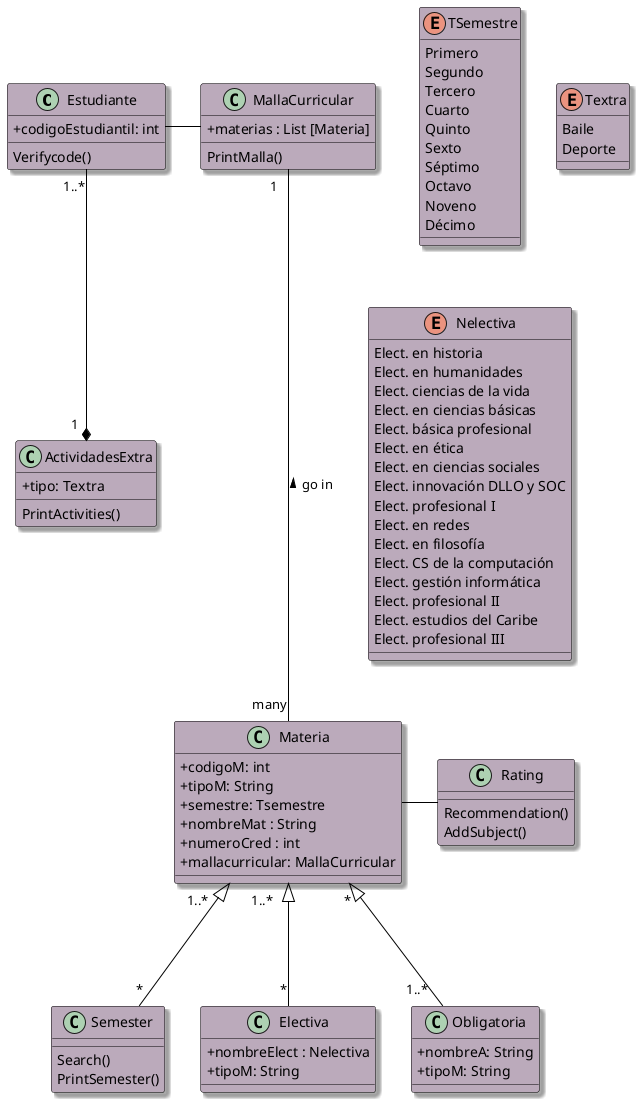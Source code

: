 @startuml "UML Project"

skinparam monochrome flase 
skinparam handwritten false 
skinparam shadowing true
skinparam StereotypeABackgroundColor true
skinparam classAttributeIconSize 0

skinparam class{
    
    BackgroundColor bab
    BorderColor Black
    ArrowColor Black
}


class Estudiante {
+ codigoEstudiantil: int 
Verifycode()
}


class Materia {
+ codigoM: int 
+ tipoM: String  
+ semestre: Tsemestre
+ nombreMat : String
+ numeroCred : int
+ mallacurricular: MallaCurricular
}

Class MallaCurricular { 
+ materias : List [Materia]
PrintMalla()
}

Class Semester {

Search()
PrintSemester()
}


Class Electiva { 
+ nombreElect : Nelectiva
+ tipoM: String
}

Class Obligatoria {
+ nombreA: String 
+ tipoM: String
}

Class ActividadesExtra {
+ tipo: Textra 
PrintActivities()
}

Class Rating {
Recommendation()
AddSubject()
}
enum TSemestre {
    Primero
    Segundo 
    Tercero
    Cuarto
    Quinto
    Sexto
    Séptimo
    Octavo 
    Noveno 
    Décimo
}

enum Textra {
    Baile
    Deporte
}

enum Nelectiva {

    Elect. en historia
    Elect. en humanidades 
    Elect. ciencias de la vida
    Elect. en ciencias básicas
    Elect. básica profesional 
    Elect. en ética
    Elect. en ciencias sociales
    Elect. innovación DLLO y SOC
    Elect. profesional I 
    Elect. en redes 
    Elect. en filosofía
    Elect. CS de la computación 
    Elect. gestión informática
    Elect. profesional II
    Elect. estudios del Caribe
    Elect. profesional III

}


Estudiante - MallaCurricular
MallaCurricular " 1   "--- "many" Materia :  < go in 
Materia "  * " <|--- "  1..*  " Obligatoria
Materia "1..*    " <|--- "   *" Electiva
Materia "1..*    " <|--- "   *" Semester
Estudiante "1..*" --* "1  " ActividadesExtra
Materia - Rating



@enduml
